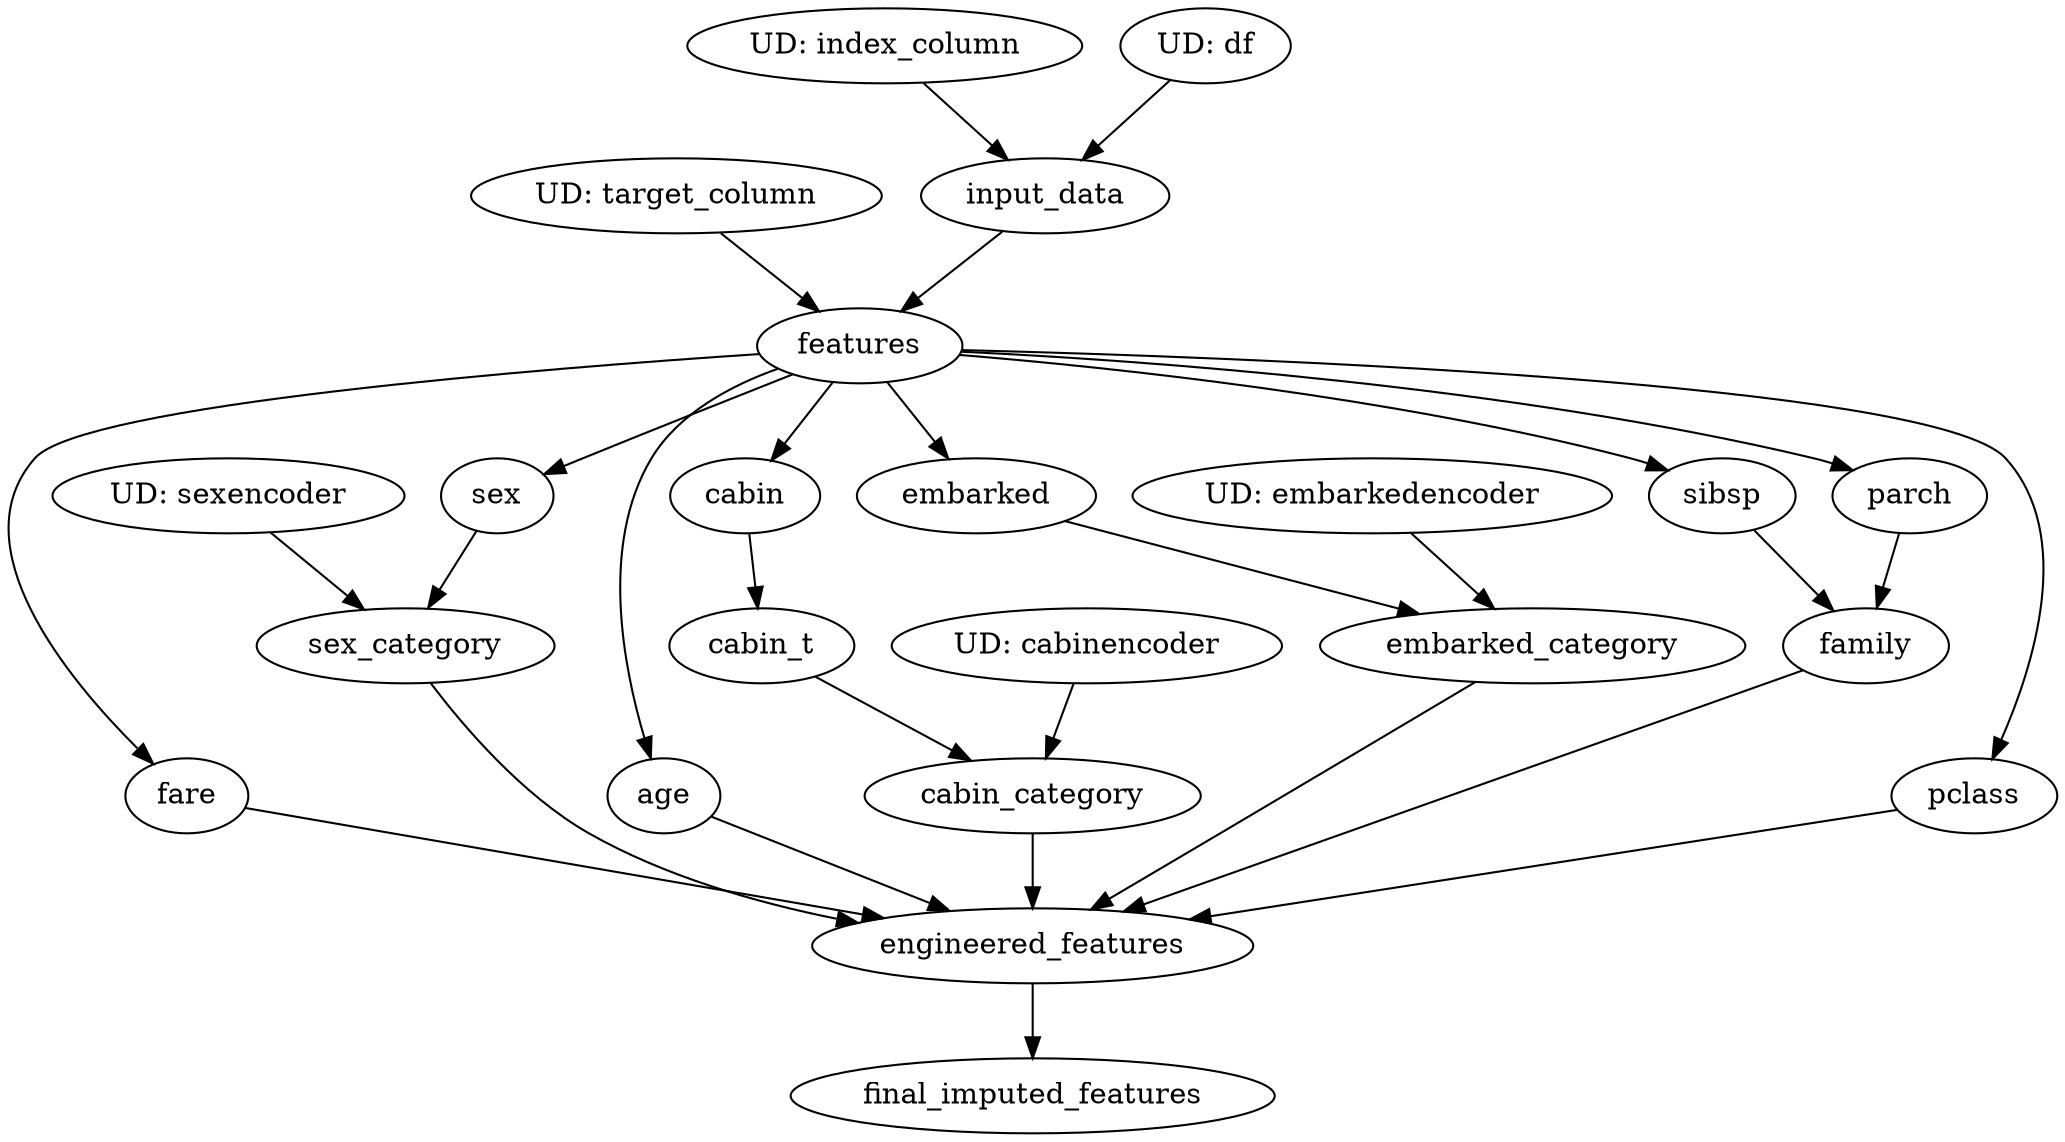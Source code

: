 // Dependency Graph
digraph {
	sexencoder [label=sexencoder]
	cabinencoder [label=cabinencoder]
	sex [label=sex]
	embarked_category [label=embarked_category]
	parch [label=parch]
	fare [label=fare]
	features [label=features]
	embarked [label=embarked]
	index_column [label=index_column]
	target_column [label=target_column]
	cabin_t [label=cabin_t]
	age [label=age]
	input_data [label=input_data]
	engineered_features [label=engineered_features]
	embarkedencoder [label=embarkedencoder]
	sibsp [label=sibsp]
	sex_category [label=sex_category]
	df [label=df]
	family [label=family]
	pclass [label=pclass]
	cabin [label=cabin]
	cabin_category [label=cabin_category]
	final_imputed_features [label=final_imputed_features]
	embarkedencoder [label="UD: embarkedencoder"]
	sexencoder [label="UD: sexencoder"]
	cabinencoder [label="UD: cabinencoder"]
	df [label="UD: df"]
	index_column [label="UD: index_column"]
	target_column [label="UD: target_column"]
	features -> sex
	embarked -> embarked_category
	embarkedencoder -> embarked_category
	features -> parch
	features -> fare
	input_data -> features
	target_column -> features
	features -> embarked
	cabin -> cabin_t
	features -> age
	df -> input_data
	index_column -> input_data
	pclass -> engineered_features
	age -> engineered_features
	fare -> engineered_features
	cabin_category -> engineered_features
	sex_category -> engineered_features
	embarked_category -> engineered_features
	family -> engineered_features
	features -> sibsp
	sex -> sex_category
	sexencoder -> sex_category
	sibsp -> family
	parch -> family
	features -> pclass
	features -> cabin
	cabin_t -> cabin_category
	cabinencoder -> cabin_category
	engineered_features -> final_imputed_features
}
